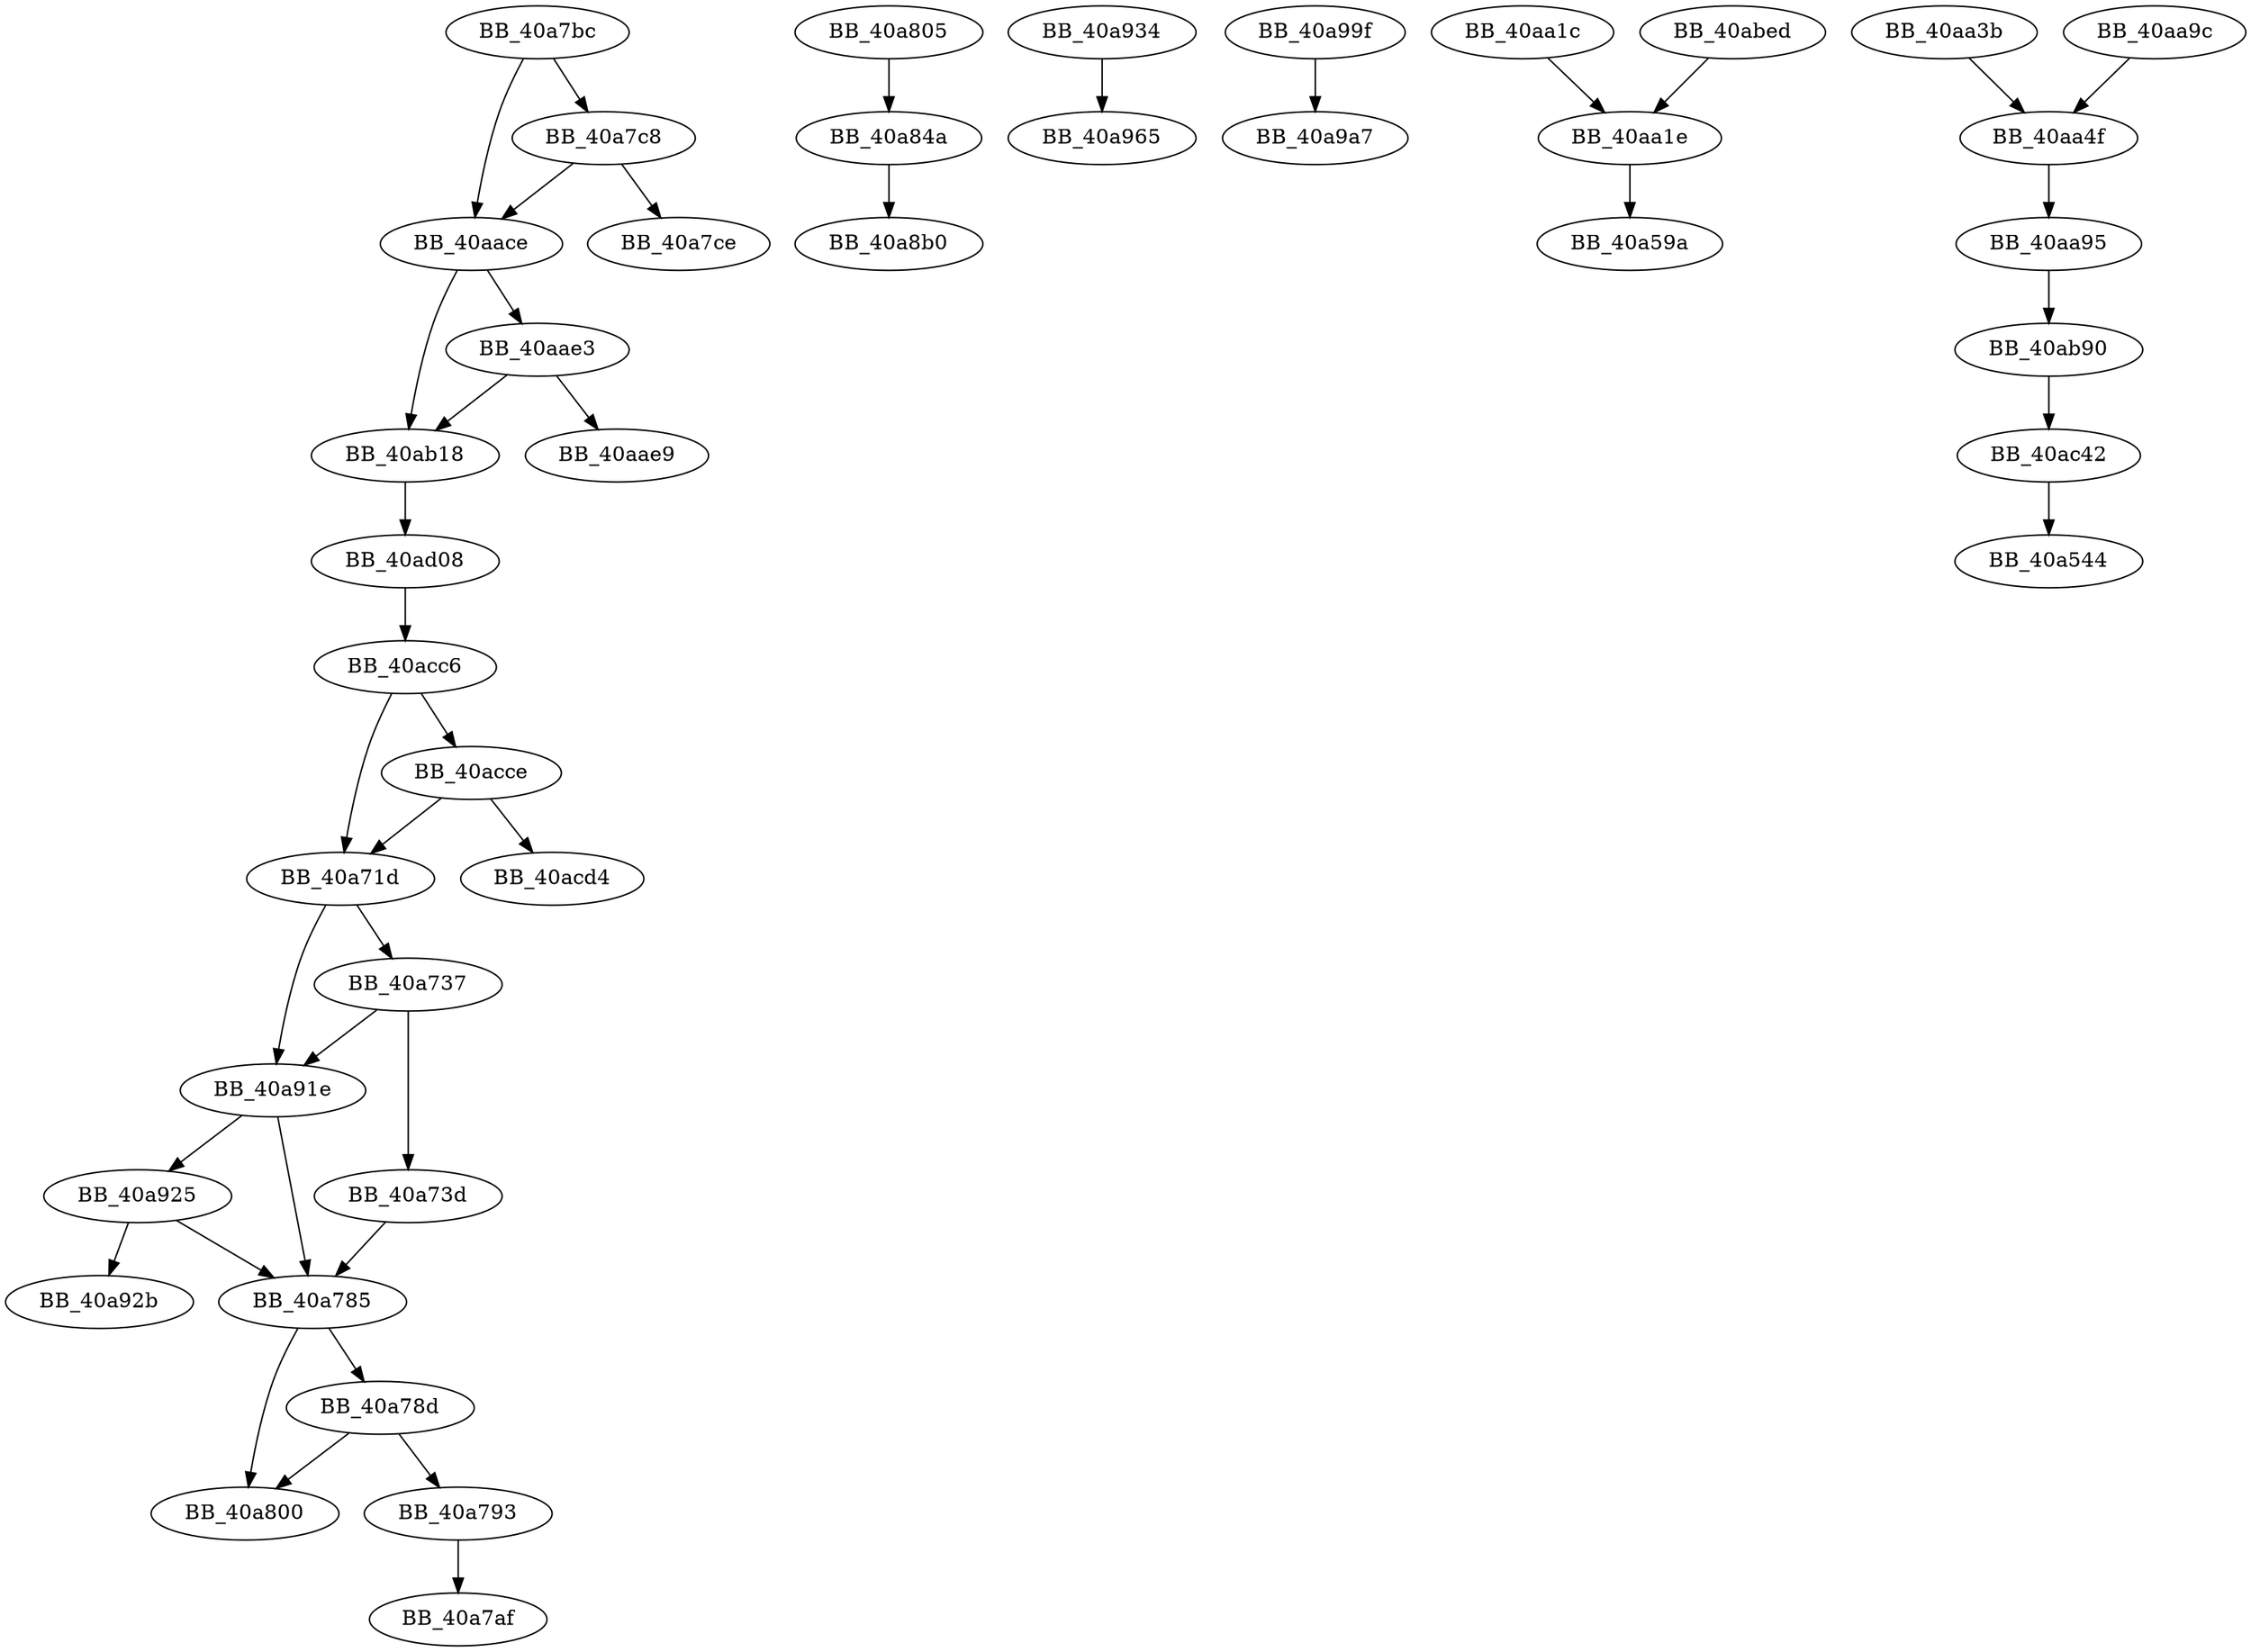 DiGraph sub_40A7BC{
BB_40a71d->BB_40a737
BB_40a71d->BB_40a91e
BB_40a737->BB_40a73d
BB_40a737->BB_40a91e
BB_40a73d->BB_40a785
BB_40a785->BB_40a78d
BB_40a785->BB_40a800
BB_40a78d->BB_40a793
BB_40a78d->BB_40a800
BB_40a793->BB_40a7af
BB_40a7bc->BB_40a7c8
BB_40a7bc->BB_40aace
BB_40a7c8->BB_40a7ce
BB_40a7c8->BB_40aace
BB_40a805->BB_40a84a
BB_40a84a->BB_40a8b0
BB_40a91e->BB_40a785
BB_40a91e->BB_40a925
BB_40a925->BB_40a785
BB_40a925->BB_40a92b
BB_40a934->BB_40a965
BB_40a99f->BB_40a9a7
BB_40aa1c->BB_40aa1e
BB_40aa1e->BB_40a59a
BB_40aa3b->BB_40aa4f
BB_40aa4f->BB_40aa95
BB_40aa95->BB_40ab90
BB_40aa9c->BB_40aa4f
BB_40aace->BB_40aae3
BB_40aace->BB_40ab18
BB_40aae3->BB_40aae9
BB_40aae3->BB_40ab18
BB_40ab18->BB_40ad08
BB_40ab90->BB_40ac42
BB_40abed->BB_40aa1e
BB_40ac42->BB_40a544
BB_40acc6->BB_40a71d
BB_40acc6->BB_40acce
BB_40acce->BB_40a71d
BB_40acce->BB_40acd4
BB_40ad08->BB_40acc6
}
